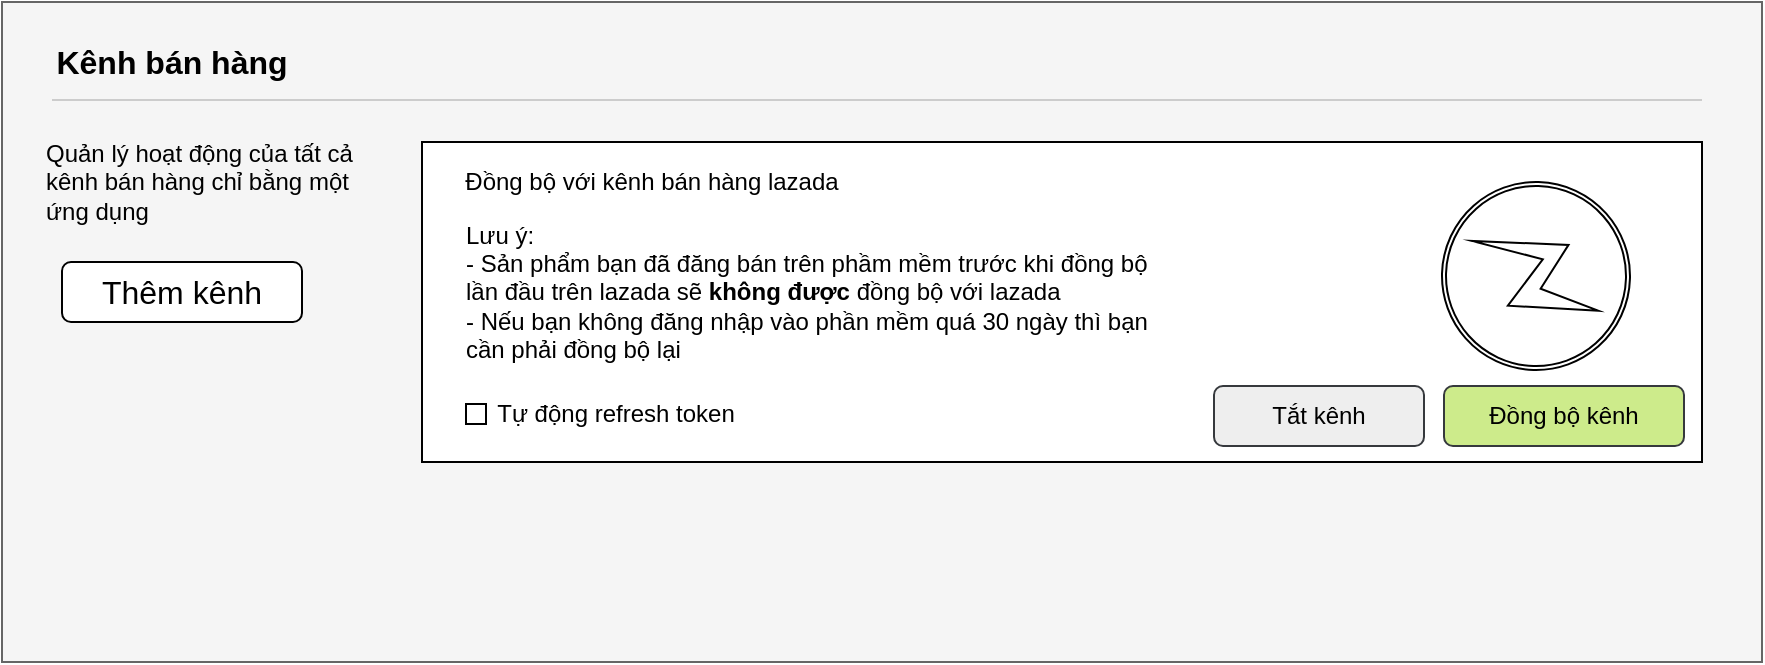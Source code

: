 <mxfile version="13.9.2" type="github">
  <diagram id="WFKDlzGz7BwXd_2-W6tO" name="Page-1">
    <mxGraphModel dx="942" dy="582" grid="1" gridSize="10" guides="1" tooltips="1" connect="1" arrows="1" fold="1" page="1" pageScale="1" pageWidth="850" pageHeight="1100" math="0" shadow="0">
      <root>
        <mxCell id="0" />
        <mxCell id="1" parent="0" />
        <mxCell id="DZGaQ_x3zY8NhL7elip0-18" value="" style="rounded=0;whiteSpace=wrap;html=1;align=center;fillColor=#f5f5f5;strokeColor=#666666;fontColor=#333333;" vertex="1" parent="1">
          <mxGeometry x="40" y="280" width="880" height="330" as="geometry" />
        </mxCell>
        <mxCell id="DZGaQ_x3zY8NhL7elip0-19" value="Kênh bán hàng" style="text;html=1;strokeColor=none;fillColor=none;align=center;verticalAlign=middle;whiteSpace=wrap;rounded=0;fontStyle=1;fontSize=16;" vertex="1" parent="1">
          <mxGeometry x="60" y="300" width="130" height="20" as="geometry" />
        </mxCell>
        <mxCell id="DZGaQ_x3zY8NhL7elip0-21" value="Thêm kênh" style="rounded=1;whiteSpace=wrap;html=1;fontSize=16;align=center;" vertex="1" parent="1">
          <mxGeometry x="70" y="410" width="120" height="30" as="geometry" />
        </mxCell>
        <mxCell id="DZGaQ_x3zY8NhL7elip0-22" value="Quản lý hoạt động của tất cả kênh bán hàng chỉ bằng một ứng dụng" style="text;html=1;strokeColor=none;fillColor=none;align=left;verticalAlign=middle;whiteSpace=wrap;rounded=0;fontSize=12;" vertex="1" parent="1">
          <mxGeometry x="60" y="340" width="160" height="60" as="geometry" />
        </mxCell>
        <mxCell id="DZGaQ_x3zY8NhL7elip0-23" value="" style="group;" vertex="1" connectable="0" parent="1">
          <mxGeometry x="250" y="350" width="640" height="160" as="geometry" />
        </mxCell>
        <mxCell id="DZGaQ_x3zY8NhL7elip0-2" value="" style="rounded=0;whiteSpace=wrap;html=1;" vertex="1" parent="DZGaQ_x3zY8NhL7elip0-23">
          <mxGeometry width="640" height="160" as="geometry" />
        </mxCell>
        <mxCell id="DZGaQ_x3zY8NhL7elip0-3" value="Đồng bộ với kênh bán hàng lazada" style="text;html=1;strokeColor=none;fillColor=none;align=center;verticalAlign=middle;whiteSpace=wrap;rounded=0;" vertex="1" parent="DZGaQ_x3zY8NhL7elip0-23">
          <mxGeometry x="10" y="10" width="210" height="20" as="geometry" />
        </mxCell>
        <mxCell id="DZGaQ_x3zY8NhL7elip0-6" value="Lưu ý: &lt;br&gt;- Sản phẩm bạn đã đăng bán trên phầm mềm trước khi đồng bộ lần đầu trên lazada sẽ &lt;b&gt;không được&lt;/b&gt; đồng bộ với lazada&lt;br&gt;- Nếu bạn không đăng nhập vào phần mềm quá 30 ngày thì bạn cần phải đồng bộ lại" style="text;html=1;strokeColor=none;fillColor=none;align=left;verticalAlign=middle;whiteSpace=wrap;rounded=0;" vertex="1" parent="DZGaQ_x3zY8NhL7elip0-23">
          <mxGeometry x="20" y="40" width="350" height="70" as="geometry" />
        </mxCell>
        <mxCell id="DZGaQ_x3zY8NhL7elip0-7" value="Tự động refresh token" style="text;html=1;strokeColor=none;fillColor=none;align=center;verticalAlign=middle;whiteSpace=wrap;rounded=0;" vertex="1" parent="DZGaQ_x3zY8NhL7elip0-23">
          <mxGeometry x="32" y="126" width="130" height="20" as="geometry" />
        </mxCell>
        <mxCell id="DZGaQ_x3zY8NhL7elip0-14" value="" style="whiteSpace=wrap;html=1;aspect=fixed;align=left;" vertex="1" parent="DZGaQ_x3zY8NhL7elip0-23">
          <mxGeometry x="22" y="131" width="10" height="10" as="geometry" />
        </mxCell>
        <mxCell id="DZGaQ_x3zY8NhL7elip0-15" value="" style="shape=mxgraph.bpmn.shape;html=1;verticalLabelPosition=bottom;labelBackgroundColor=#ffffff;verticalAlign=top;align=center;perimeter=ellipsePerimeter;outlineConnect=0;outline=boundInt;symbol=error;rotation=-110;" vertex="1" parent="DZGaQ_x3zY8NhL7elip0-23">
          <mxGeometry x="510" y="20" width="94" height="94" as="geometry" />
        </mxCell>
        <mxCell id="DZGaQ_x3zY8NhL7elip0-16" value="Đồng bộ kênh" style="rounded=1;whiteSpace=wrap;html=1;align=center;fillColor=#cdeb8b;strokeColor=#36393d;" vertex="1" parent="DZGaQ_x3zY8NhL7elip0-23">
          <mxGeometry x="511" y="122" width="120" height="30" as="geometry" />
        </mxCell>
        <mxCell id="DZGaQ_x3zY8NhL7elip0-17" value="Tắt kênh" style="rounded=1;whiteSpace=wrap;html=1;align=center;fillColor=#eeeeee;strokeColor=#36393d;" vertex="1" parent="DZGaQ_x3zY8NhL7elip0-23">
          <mxGeometry x="396" y="122" width="105" height="30" as="geometry" />
        </mxCell>
        <mxCell id="DZGaQ_x3zY8NhL7elip0-26" value="" style="line;strokeWidth=1;html=1;fontSize=12;align=left;rotation=0;strokeColor=#CCCCCC;" vertex="1" parent="1">
          <mxGeometry x="65" y="324" width="825" height="10" as="geometry" />
        </mxCell>
      </root>
    </mxGraphModel>
  </diagram>
</mxfile>
